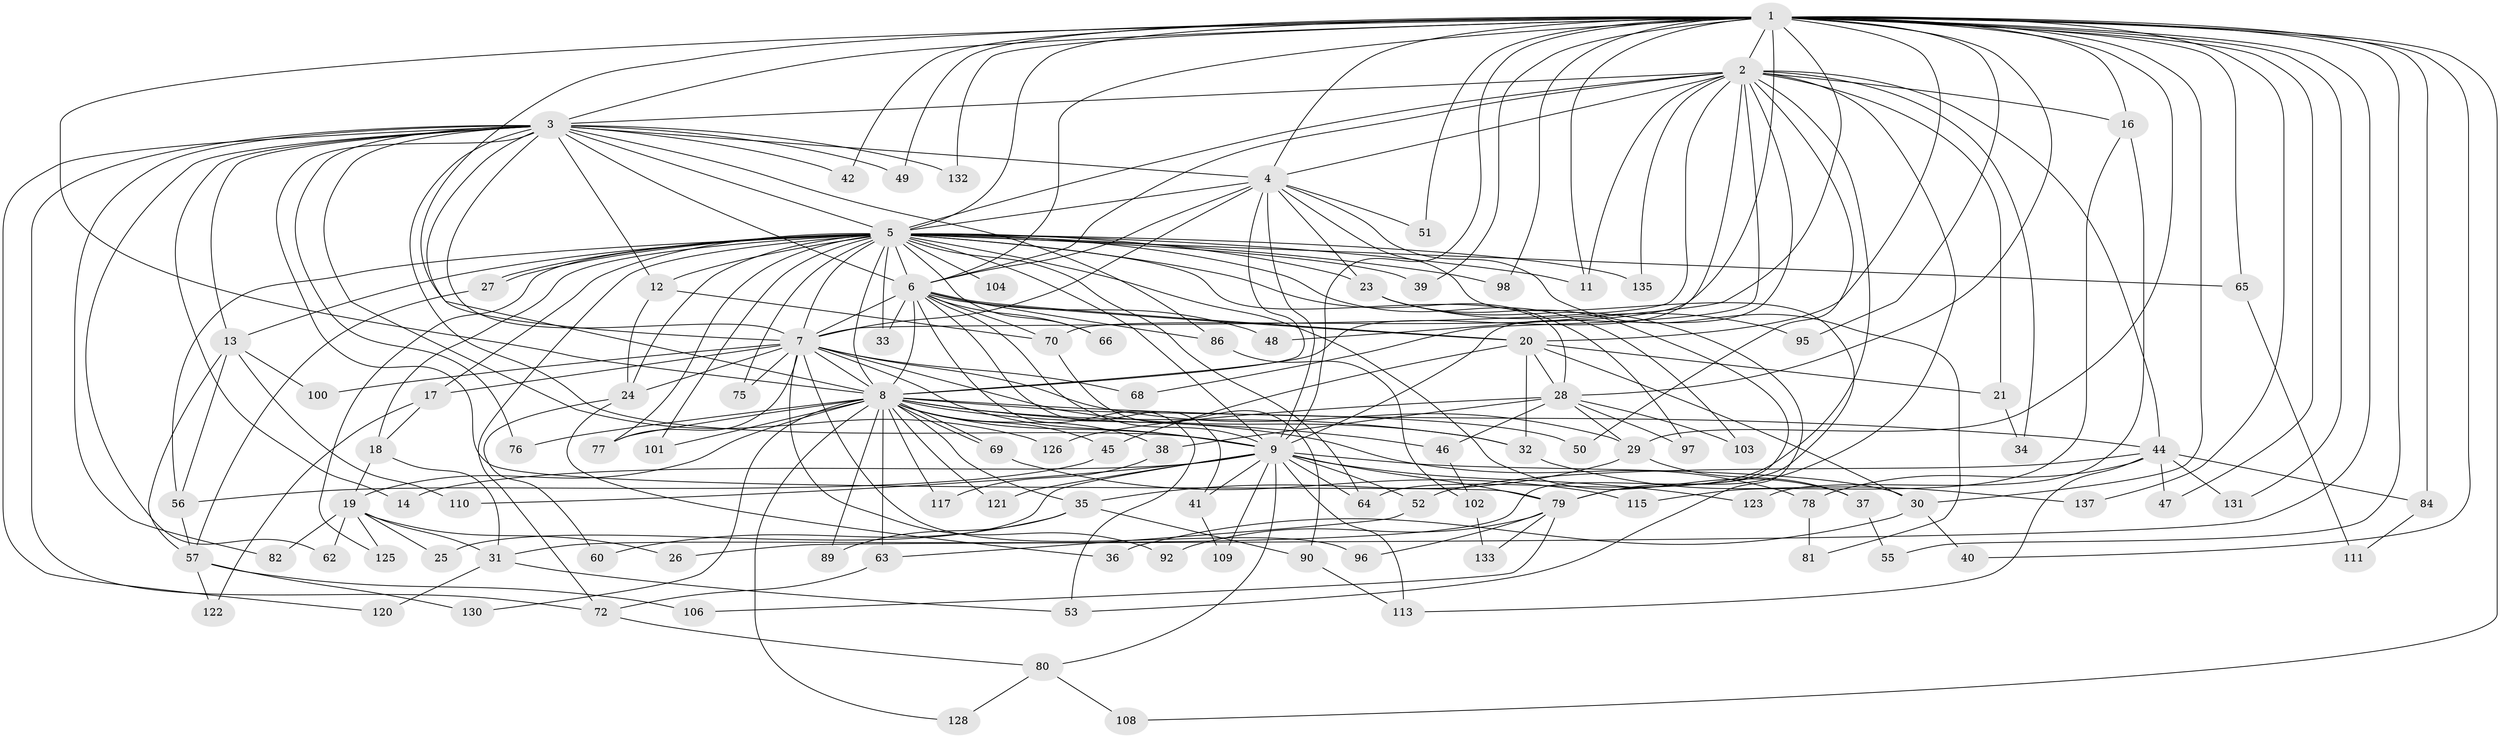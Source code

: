 // original degree distribution, {34: 0.0072992700729927005, 17: 0.0072992700729927005, 24: 0.0072992700729927005, 13: 0.0072992700729927005, 20: 0.021897810218978103, 28: 0.0072992700729927005, 23: 0.0072992700729927005, 30: 0.0072992700729927005, 3: 0.1678832116788321, 4: 0.0948905109489051, 6: 0.021897810218978103, 2: 0.5547445255474452, 5: 0.043795620437956206, 8: 0.014598540145985401, 7: 0.014598540145985401, 9: 0.014598540145985401}
// Generated by graph-tools (version 1.1) at 2025/41/03/06/25 10:41:40]
// undirected, 105 vertices, 245 edges
graph export_dot {
graph [start="1"]
  node [color=gray90,style=filled];
  1 [super="+74"];
  2 [super="+15"];
  3 [super="+116"];
  4 [super="+119"];
  5 [super="+10"];
  6 [super="+71"];
  7 [super="+59"];
  8 [super="+22"];
  9 [super="+127"];
  11;
  12;
  13;
  14;
  16;
  17;
  18 [super="+124"];
  19 [super="+61"];
  20 [super="+136"];
  21;
  23 [super="+134"];
  24 [super="+43"];
  25;
  26;
  27 [super="+83"];
  28 [super="+112"];
  29;
  30 [super="+54"];
  31 [super="+118"];
  32 [super="+107"];
  33;
  34;
  35 [super="+99"];
  36;
  37;
  38;
  39;
  40;
  41;
  42;
  44 [super="+58"];
  45 [super="+67"];
  46 [super="+129"];
  47;
  48;
  49;
  50;
  51;
  52;
  53;
  55;
  56;
  57 [super="+88"];
  60;
  62;
  63 [super="+73"];
  64 [super="+85"];
  65;
  66;
  68;
  69 [super="+91"];
  70 [super="+93"];
  72 [super="+87"];
  75;
  76;
  77 [super="+94"];
  78;
  79 [super="+105"];
  80;
  81;
  82;
  84;
  86;
  89;
  90;
  92;
  95;
  96;
  97;
  98;
  100;
  101;
  102;
  103;
  104;
  106;
  108;
  109;
  110;
  111;
  113 [super="+114"];
  115;
  117;
  120;
  121;
  122;
  123;
  125;
  126;
  128;
  130;
  131;
  132;
  133;
  135;
  137;
  1 -- 2;
  1 -- 3;
  1 -- 4;
  1 -- 5 [weight=2];
  1 -- 6 [weight=2];
  1 -- 7;
  1 -- 8;
  1 -- 9;
  1 -- 11;
  1 -- 16;
  1 -- 26;
  1 -- 28;
  1 -- 29;
  1 -- 39;
  1 -- 40;
  1 -- 42;
  1 -- 47;
  1 -- 48;
  1 -- 49;
  1 -- 51;
  1 -- 55;
  1 -- 65;
  1 -- 70;
  1 -- 84;
  1 -- 95;
  1 -- 98;
  1 -- 108;
  1 -- 131;
  1 -- 132;
  1 -- 137;
  1 -- 20;
  1 -- 30;
  2 -- 3;
  2 -- 4;
  2 -- 5 [weight=2];
  2 -- 6;
  2 -- 7;
  2 -- 8;
  2 -- 9;
  2 -- 16;
  2 -- 34;
  2 -- 44;
  2 -- 50;
  2 -- 64;
  2 -- 79;
  2 -- 135;
  2 -- 11;
  2 -- 68;
  2 -- 21;
  3 -- 4;
  3 -- 5 [weight=3];
  3 -- 6;
  3 -- 7;
  3 -- 8;
  3 -- 9;
  3 -- 12;
  3 -- 13;
  3 -- 14;
  3 -- 42;
  3 -- 49;
  3 -- 62;
  3 -- 76;
  3 -- 79;
  3 -- 82;
  3 -- 86;
  3 -- 120;
  3 -- 126;
  3 -- 132;
  3 -- 72;
  4 -- 5 [weight=2];
  4 -- 6;
  4 -- 7;
  4 -- 8;
  4 -- 9;
  4 -- 23;
  4 -- 51;
  4 -- 81;
  4 -- 79;
  5 -- 6 [weight=2];
  5 -- 7 [weight=3];
  5 -- 8 [weight=3];
  5 -- 9 [weight=2];
  5 -- 27;
  5 -- 27;
  5 -- 37;
  5 -- 65;
  5 -- 97;
  5 -- 104 [weight=2];
  5 -- 125;
  5 -- 135;
  5 -- 66;
  5 -- 11;
  5 -- 12;
  5 -- 13;
  5 -- 72;
  5 -- 75;
  5 -- 77;
  5 -- 17;
  5 -- 18 [weight=2];
  5 -- 23;
  5 -- 28;
  5 -- 33;
  5 -- 98;
  5 -- 101;
  5 -- 39;
  5 -- 103;
  5 -- 56;
  5 -- 64;
  5 -- 24;
  6 -- 7;
  6 -- 8;
  6 -- 9 [weight=2];
  6 -- 20;
  6 -- 20;
  6 -- 33;
  6 -- 41;
  6 -- 48;
  6 -- 53;
  6 -- 66;
  6 -- 70;
  6 -- 86;
  7 -- 8;
  7 -- 9;
  7 -- 17;
  7 -- 24;
  7 -- 29;
  7 -- 68;
  7 -- 75;
  7 -- 77;
  7 -- 92;
  7 -- 96;
  7 -- 100;
  7 -- 32;
  8 -- 9;
  8 -- 19;
  8 -- 32;
  8 -- 35;
  8 -- 38;
  8 -- 44 [weight=2];
  8 -- 45;
  8 -- 46;
  8 -- 63 [weight=2];
  8 -- 69 [weight=2];
  8 -- 69;
  8 -- 76;
  8 -- 78;
  8 -- 117;
  8 -- 121;
  8 -- 130;
  8 -- 128;
  8 -- 50;
  8 -- 101;
  8 -- 89;
  8 -- 77;
  9 -- 14;
  9 -- 25;
  9 -- 30;
  9 -- 41;
  9 -- 52;
  9 -- 64;
  9 -- 80;
  9 -- 109;
  9 -- 110;
  9 -- 121;
  9 -- 123;
  9 -- 79;
  9 -- 113;
  12 -- 24;
  12 -- 70;
  13 -- 56;
  13 -- 57;
  13 -- 100;
  13 -- 110;
  16 -- 115;
  16 -- 123;
  17 -- 18;
  17 -- 122;
  18 -- 19;
  18 -- 31;
  19 -- 25 [weight=2];
  19 -- 26;
  19 -- 62;
  19 -- 82;
  19 -- 125;
  19 -- 31;
  20 -- 21;
  20 -- 30;
  20 -- 32;
  20 -- 45;
  20 -- 28;
  21 -- 34;
  23 -- 31;
  23 -- 95;
  23 -- 53;
  24 -- 36;
  24 -- 60;
  27 -- 57;
  28 -- 38;
  28 -- 46;
  28 -- 97;
  28 -- 103;
  28 -- 126;
  28 -- 29;
  29 -- 35;
  29 -- 37;
  30 -- 36;
  30 -- 40;
  31 -- 53;
  31 -- 120;
  32 -- 137;
  35 -- 60;
  35 -- 89;
  35 -- 90;
  37 -- 55;
  38 -- 117;
  41 -- 109;
  44 -- 47;
  44 -- 52;
  44 -- 78;
  44 -- 84;
  44 -- 113;
  44 -- 131;
  45 -- 56;
  46 -- 102;
  52 -- 63;
  56 -- 57;
  57 -- 106;
  57 -- 122;
  57 -- 130;
  63 -- 72;
  65 -- 111;
  69 -- 115;
  70 -- 90;
  72 -- 80;
  78 -- 81;
  79 -- 92;
  79 -- 96;
  79 -- 133;
  79 -- 106;
  80 -- 108;
  80 -- 128;
  84 -- 111;
  86 -- 102;
  90 -- 113;
  102 -- 133;
}
